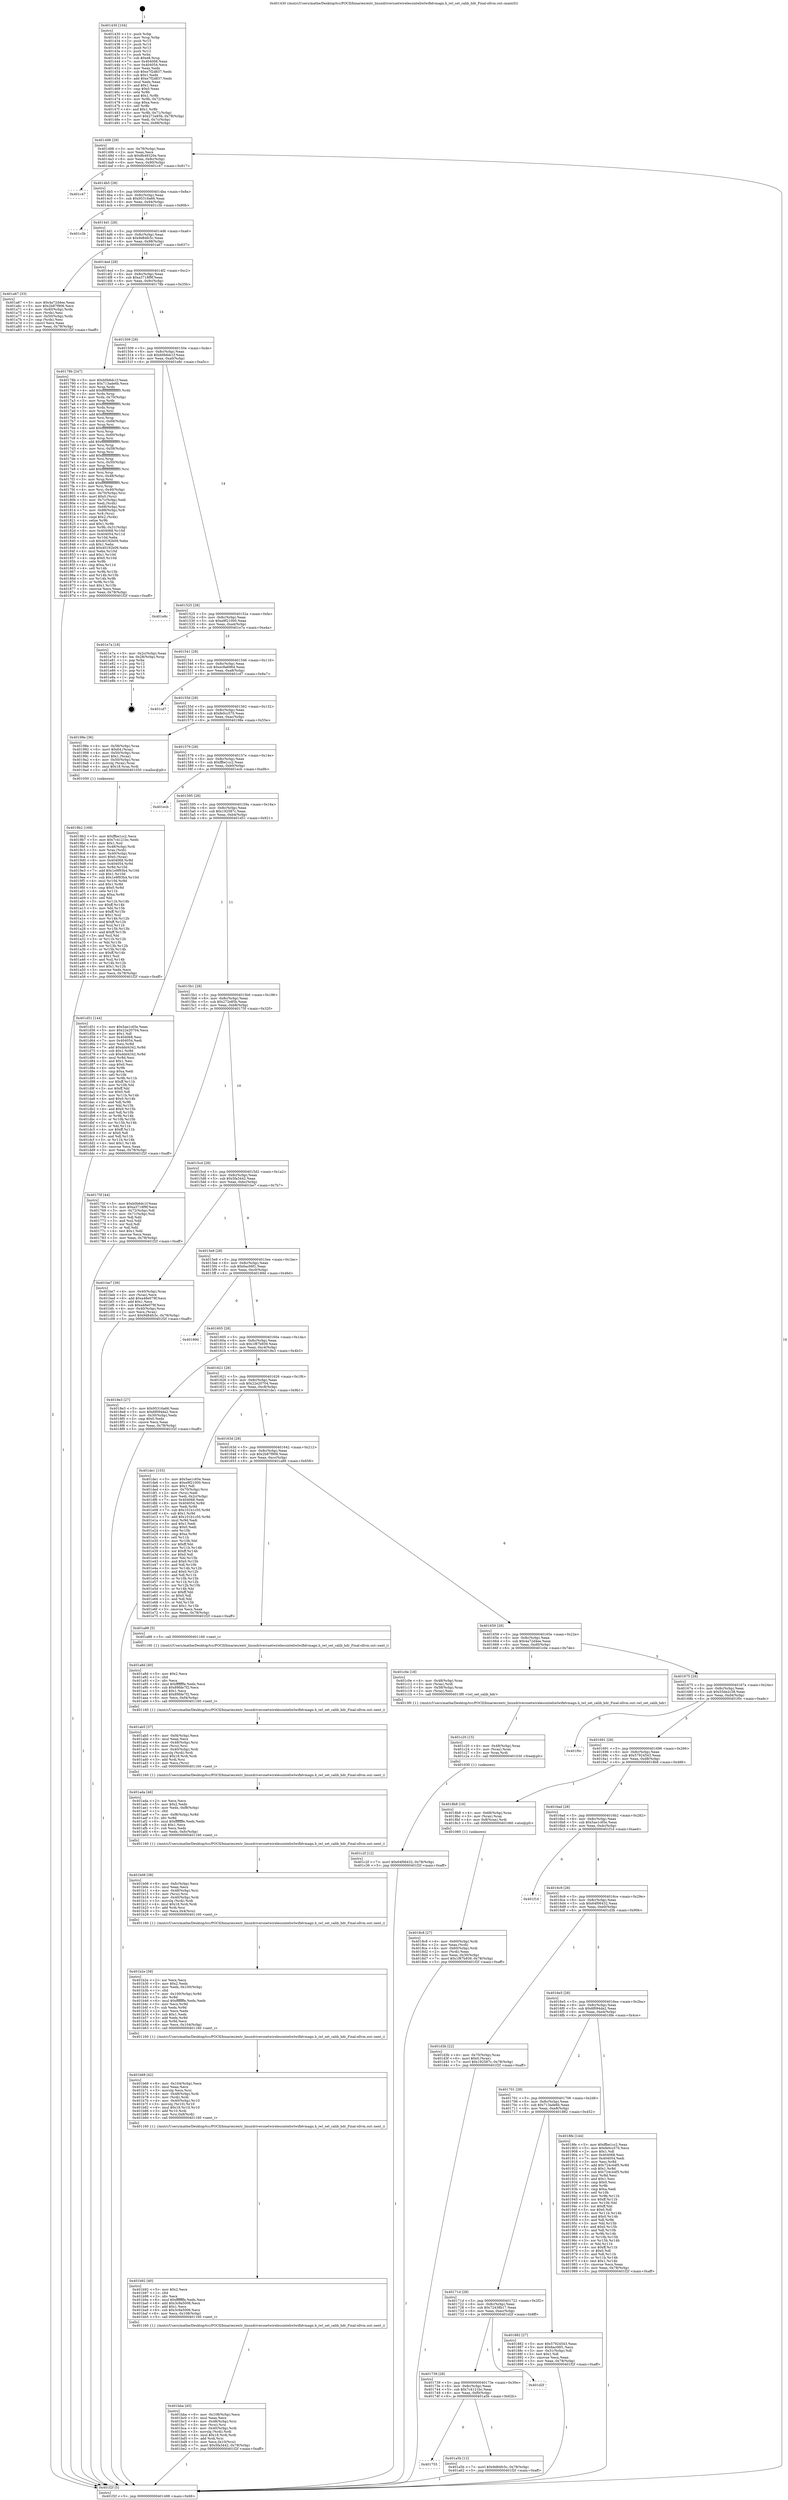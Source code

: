 digraph "0x401430" {
  label = "0x401430 (/mnt/c/Users/mathe/Desktop/tcc/POCII/binaries/extr_linuxdriversnetwirelessinteliwlwifidvmagn.h_iwl_set_calib_hdr_Final-ollvm.out::main(0))"
  labelloc = "t"
  node[shape=record]

  Entry [label="",width=0.3,height=0.3,shape=circle,fillcolor=black,style=filled]
  "0x401498" [label="{
     0x401498 [29]\l
     | [instrs]\l
     &nbsp;&nbsp;0x401498 \<+3\>: mov -0x78(%rbp),%eax\l
     &nbsp;&nbsp;0x40149b \<+2\>: mov %eax,%ecx\l
     &nbsp;&nbsp;0x40149d \<+6\>: sub $0x8b49320e,%ecx\l
     &nbsp;&nbsp;0x4014a3 \<+6\>: mov %eax,-0x8c(%rbp)\l
     &nbsp;&nbsp;0x4014a9 \<+6\>: mov %ecx,-0x90(%rbp)\l
     &nbsp;&nbsp;0x4014af \<+6\>: je 0000000000401c47 \<main+0x817\>\l
  }"]
  "0x401c47" [label="{
     0x401c47\l
  }", style=dashed]
  "0x4014b5" [label="{
     0x4014b5 [28]\l
     | [instrs]\l
     &nbsp;&nbsp;0x4014b5 \<+5\>: jmp 00000000004014ba \<main+0x8a\>\l
     &nbsp;&nbsp;0x4014ba \<+6\>: mov -0x8c(%rbp),%eax\l
     &nbsp;&nbsp;0x4014c0 \<+5\>: sub $0x95316a66,%eax\l
     &nbsp;&nbsp;0x4014c5 \<+6\>: mov %eax,-0x94(%rbp)\l
     &nbsp;&nbsp;0x4014cb \<+6\>: je 0000000000401c3b \<main+0x80b\>\l
  }"]
  Exit [label="",width=0.3,height=0.3,shape=circle,fillcolor=black,style=filled,peripheries=2]
  "0x401c3b" [label="{
     0x401c3b\l
  }", style=dashed]
  "0x4014d1" [label="{
     0x4014d1 [28]\l
     | [instrs]\l
     &nbsp;&nbsp;0x4014d1 \<+5\>: jmp 00000000004014d6 \<main+0xa6\>\l
     &nbsp;&nbsp;0x4014d6 \<+6\>: mov -0x8c(%rbp),%eax\l
     &nbsp;&nbsp;0x4014dc \<+5\>: sub $0x9d84fc5c,%eax\l
     &nbsp;&nbsp;0x4014e1 \<+6\>: mov %eax,-0x98(%rbp)\l
     &nbsp;&nbsp;0x4014e7 \<+6\>: je 0000000000401a67 \<main+0x637\>\l
  }"]
  "0x401c2f" [label="{
     0x401c2f [12]\l
     | [instrs]\l
     &nbsp;&nbsp;0x401c2f \<+7\>: movl $0x64f06432,-0x78(%rbp)\l
     &nbsp;&nbsp;0x401c36 \<+5\>: jmp 0000000000401f2f \<main+0xaff\>\l
  }"]
  "0x401a67" [label="{
     0x401a67 [33]\l
     | [instrs]\l
     &nbsp;&nbsp;0x401a67 \<+5\>: mov $0x4a72d4ee,%eax\l
     &nbsp;&nbsp;0x401a6c \<+5\>: mov $0x2b87f906,%ecx\l
     &nbsp;&nbsp;0x401a71 \<+4\>: mov -0x40(%rbp),%rdx\l
     &nbsp;&nbsp;0x401a75 \<+2\>: mov (%rdx),%esi\l
     &nbsp;&nbsp;0x401a77 \<+4\>: mov -0x50(%rbp),%rdx\l
     &nbsp;&nbsp;0x401a7b \<+2\>: cmp (%rdx),%esi\l
     &nbsp;&nbsp;0x401a7d \<+3\>: cmovl %ecx,%eax\l
     &nbsp;&nbsp;0x401a80 \<+3\>: mov %eax,-0x78(%rbp)\l
     &nbsp;&nbsp;0x401a83 \<+5\>: jmp 0000000000401f2f \<main+0xaff\>\l
  }"]
  "0x4014ed" [label="{
     0x4014ed [28]\l
     | [instrs]\l
     &nbsp;&nbsp;0x4014ed \<+5\>: jmp 00000000004014f2 \<main+0xc2\>\l
     &nbsp;&nbsp;0x4014f2 \<+6\>: mov -0x8c(%rbp),%eax\l
     &nbsp;&nbsp;0x4014f8 \<+5\>: sub $0xa3718f9f,%eax\l
     &nbsp;&nbsp;0x4014fd \<+6\>: mov %eax,-0x9c(%rbp)\l
     &nbsp;&nbsp;0x401503 \<+6\>: je 000000000040178b \<main+0x35b\>\l
  }"]
  "0x401c20" [label="{
     0x401c20 [15]\l
     | [instrs]\l
     &nbsp;&nbsp;0x401c20 \<+4\>: mov -0x48(%rbp),%rax\l
     &nbsp;&nbsp;0x401c24 \<+3\>: mov (%rax),%rax\l
     &nbsp;&nbsp;0x401c27 \<+3\>: mov %rax,%rdi\l
     &nbsp;&nbsp;0x401c2a \<+5\>: call 0000000000401030 \<free@plt\>\l
     | [calls]\l
     &nbsp;&nbsp;0x401030 \{1\} (unknown)\l
  }"]
  "0x40178b" [label="{
     0x40178b [247]\l
     | [instrs]\l
     &nbsp;&nbsp;0x40178b \<+5\>: mov $0xb0b6dc1f,%eax\l
     &nbsp;&nbsp;0x401790 \<+5\>: mov $0x713ade6b,%ecx\l
     &nbsp;&nbsp;0x401795 \<+3\>: mov %rsp,%rdx\l
     &nbsp;&nbsp;0x401798 \<+4\>: add $0xfffffffffffffff0,%rdx\l
     &nbsp;&nbsp;0x40179c \<+3\>: mov %rdx,%rsp\l
     &nbsp;&nbsp;0x40179f \<+4\>: mov %rdx,-0x70(%rbp)\l
     &nbsp;&nbsp;0x4017a3 \<+3\>: mov %rsp,%rdx\l
     &nbsp;&nbsp;0x4017a6 \<+4\>: add $0xfffffffffffffff0,%rdx\l
     &nbsp;&nbsp;0x4017aa \<+3\>: mov %rdx,%rsp\l
     &nbsp;&nbsp;0x4017ad \<+3\>: mov %rsp,%rsi\l
     &nbsp;&nbsp;0x4017b0 \<+4\>: add $0xfffffffffffffff0,%rsi\l
     &nbsp;&nbsp;0x4017b4 \<+3\>: mov %rsi,%rsp\l
     &nbsp;&nbsp;0x4017b7 \<+4\>: mov %rsi,-0x68(%rbp)\l
     &nbsp;&nbsp;0x4017bb \<+3\>: mov %rsp,%rsi\l
     &nbsp;&nbsp;0x4017be \<+4\>: add $0xfffffffffffffff0,%rsi\l
     &nbsp;&nbsp;0x4017c2 \<+3\>: mov %rsi,%rsp\l
     &nbsp;&nbsp;0x4017c5 \<+4\>: mov %rsi,-0x60(%rbp)\l
     &nbsp;&nbsp;0x4017c9 \<+3\>: mov %rsp,%rsi\l
     &nbsp;&nbsp;0x4017cc \<+4\>: add $0xfffffffffffffff0,%rsi\l
     &nbsp;&nbsp;0x4017d0 \<+3\>: mov %rsi,%rsp\l
     &nbsp;&nbsp;0x4017d3 \<+4\>: mov %rsi,-0x58(%rbp)\l
     &nbsp;&nbsp;0x4017d7 \<+3\>: mov %rsp,%rsi\l
     &nbsp;&nbsp;0x4017da \<+4\>: add $0xfffffffffffffff0,%rsi\l
     &nbsp;&nbsp;0x4017de \<+3\>: mov %rsi,%rsp\l
     &nbsp;&nbsp;0x4017e1 \<+4\>: mov %rsi,-0x50(%rbp)\l
     &nbsp;&nbsp;0x4017e5 \<+3\>: mov %rsp,%rsi\l
     &nbsp;&nbsp;0x4017e8 \<+4\>: add $0xfffffffffffffff0,%rsi\l
     &nbsp;&nbsp;0x4017ec \<+3\>: mov %rsi,%rsp\l
     &nbsp;&nbsp;0x4017ef \<+4\>: mov %rsi,-0x48(%rbp)\l
     &nbsp;&nbsp;0x4017f3 \<+3\>: mov %rsp,%rsi\l
     &nbsp;&nbsp;0x4017f6 \<+4\>: add $0xfffffffffffffff0,%rsi\l
     &nbsp;&nbsp;0x4017fa \<+3\>: mov %rsi,%rsp\l
     &nbsp;&nbsp;0x4017fd \<+4\>: mov %rsi,-0x40(%rbp)\l
     &nbsp;&nbsp;0x401801 \<+4\>: mov -0x70(%rbp),%rsi\l
     &nbsp;&nbsp;0x401805 \<+6\>: movl $0x0,(%rsi)\l
     &nbsp;&nbsp;0x40180b \<+3\>: mov -0x7c(%rbp),%edi\l
     &nbsp;&nbsp;0x40180e \<+2\>: mov %edi,(%rdx)\l
     &nbsp;&nbsp;0x401810 \<+4\>: mov -0x68(%rbp),%rsi\l
     &nbsp;&nbsp;0x401814 \<+7\>: mov -0x88(%rbp),%r8\l
     &nbsp;&nbsp;0x40181b \<+3\>: mov %r8,(%rsi)\l
     &nbsp;&nbsp;0x40181e \<+3\>: cmpl $0x2,(%rdx)\l
     &nbsp;&nbsp;0x401821 \<+4\>: setne %r9b\l
     &nbsp;&nbsp;0x401825 \<+4\>: and $0x1,%r9b\l
     &nbsp;&nbsp;0x401829 \<+4\>: mov %r9b,-0x31(%rbp)\l
     &nbsp;&nbsp;0x40182d \<+8\>: mov 0x404068,%r10d\l
     &nbsp;&nbsp;0x401835 \<+8\>: mov 0x404054,%r11d\l
     &nbsp;&nbsp;0x40183d \<+3\>: mov %r10d,%ebx\l
     &nbsp;&nbsp;0x401840 \<+6\>: sub $0x40192b09,%ebx\l
     &nbsp;&nbsp;0x401846 \<+3\>: sub $0x1,%ebx\l
     &nbsp;&nbsp;0x401849 \<+6\>: add $0x40192b09,%ebx\l
     &nbsp;&nbsp;0x40184f \<+4\>: imul %ebx,%r10d\l
     &nbsp;&nbsp;0x401853 \<+4\>: and $0x1,%r10d\l
     &nbsp;&nbsp;0x401857 \<+4\>: cmp $0x0,%r10d\l
     &nbsp;&nbsp;0x40185b \<+4\>: sete %r9b\l
     &nbsp;&nbsp;0x40185f \<+4\>: cmp $0xa,%r11d\l
     &nbsp;&nbsp;0x401863 \<+4\>: setl %r14b\l
     &nbsp;&nbsp;0x401867 \<+3\>: mov %r9b,%r15b\l
     &nbsp;&nbsp;0x40186a \<+3\>: and %r14b,%r15b\l
     &nbsp;&nbsp;0x40186d \<+3\>: xor %r14b,%r9b\l
     &nbsp;&nbsp;0x401870 \<+3\>: or %r9b,%r15b\l
     &nbsp;&nbsp;0x401873 \<+4\>: test $0x1,%r15b\l
     &nbsp;&nbsp;0x401877 \<+3\>: cmovne %ecx,%eax\l
     &nbsp;&nbsp;0x40187a \<+3\>: mov %eax,-0x78(%rbp)\l
     &nbsp;&nbsp;0x40187d \<+5\>: jmp 0000000000401f2f \<main+0xaff\>\l
  }"]
  "0x401509" [label="{
     0x401509 [28]\l
     | [instrs]\l
     &nbsp;&nbsp;0x401509 \<+5\>: jmp 000000000040150e \<main+0xde\>\l
     &nbsp;&nbsp;0x40150e \<+6\>: mov -0x8c(%rbp),%eax\l
     &nbsp;&nbsp;0x401514 \<+5\>: sub $0xb0b6dc1f,%eax\l
     &nbsp;&nbsp;0x401519 \<+6\>: mov %eax,-0xa0(%rbp)\l
     &nbsp;&nbsp;0x40151f \<+6\>: je 0000000000401e8c \<main+0xa5c\>\l
  }"]
  "0x401bba" [label="{
     0x401bba [45]\l
     | [instrs]\l
     &nbsp;&nbsp;0x401bba \<+6\>: mov -0x108(%rbp),%ecx\l
     &nbsp;&nbsp;0x401bc0 \<+3\>: imul %eax,%ecx\l
     &nbsp;&nbsp;0x401bc3 \<+4\>: mov -0x48(%rbp),%rsi\l
     &nbsp;&nbsp;0x401bc7 \<+3\>: mov (%rsi),%rsi\l
     &nbsp;&nbsp;0x401bca \<+4\>: mov -0x40(%rbp),%rdi\l
     &nbsp;&nbsp;0x401bce \<+3\>: movslq (%rdi),%rdi\l
     &nbsp;&nbsp;0x401bd1 \<+4\>: imul $0x18,%rdi,%rdi\l
     &nbsp;&nbsp;0x401bd5 \<+3\>: add %rdi,%rsi\l
     &nbsp;&nbsp;0x401bd8 \<+3\>: mov %ecx,0x10(%rsi)\l
     &nbsp;&nbsp;0x401bdb \<+7\>: movl $0x5fa3442,-0x78(%rbp)\l
     &nbsp;&nbsp;0x401be2 \<+5\>: jmp 0000000000401f2f \<main+0xaff\>\l
  }"]
  "0x401e8c" [label="{
     0x401e8c\l
  }", style=dashed]
  "0x401525" [label="{
     0x401525 [28]\l
     | [instrs]\l
     &nbsp;&nbsp;0x401525 \<+5\>: jmp 000000000040152a \<main+0xfa\>\l
     &nbsp;&nbsp;0x40152a \<+6\>: mov -0x8c(%rbp),%eax\l
     &nbsp;&nbsp;0x401530 \<+5\>: sub $0xe9f21000,%eax\l
     &nbsp;&nbsp;0x401535 \<+6\>: mov %eax,-0xa4(%rbp)\l
     &nbsp;&nbsp;0x40153b \<+6\>: je 0000000000401e7a \<main+0xa4a\>\l
  }"]
  "0x401b92" [label="{
     0x401b92 [40]\l
     | [instrs]\l
     &nbsp;&nbsp;0x401b92 \<+5\>: mov $0x2,%ecx\l
     &nbsp;&nbsp;0x401b97 \<+1\>: cltd\l
     &nbsp;&nbsp;0x401b98 \<+2\>: idiv %ecx\l
     &nbsp;&nbsp;0x401b9a \<+6\>: imul $0xfffffffe,%edx,%ecx\l
     &nbsp;&nbsp;0x401ba0 \<+6\>: add $0x3c9a5006,%ecx\l
     &nbsp;&nbsp;0x401ba6 \<+3\>: add $0x1,%ecx\l
     &nbsp;&nbsp;0x401ba9 \<+6\>: sub $0x3c9a5006,%ecx\l
     &nbsp;&nbsp;0x401baf \<+6\>: mov %ecx,-0x108(%rbp)\l
     &nbsp;&nbsp;0x401bb5 \<+5\>: call 0000000000401160 \<next_i\>\l
     | [calls]\l
     &nbsp;&nbsp;0x401160 \{1\} (/mnt/c/Users/mathe/Desktop/tcc/POCII/binaries/extr_linuxdriversnetwirelessinteliwlwifidvmagn.h_iwl_set_calib_hdr_Final-ollvm.out::next_i)\l
  }"]
  "0x401e7a" [label="{
     0x401e7a [18]\l
     | [instrs]\l
     &nbsp;&nbsp;0x401e7a \<+3\>: mov -0x2c(%rbp),%eax\l
     &nbsp;&nbsp;0x401e7d \<+4\>: lea -0x28(%rbp),%rsp\l
     &nbsp;&nbsp;0x401e81 \<+1\>: pop %rbx\l
     &nbsp;&nbsp;0x401e82 \<+2\>: pop %r12\l
     &nbsp;&nbsp;0x401e84 \<+2\>: pop %r13\l
     &nbsp;&nbsp;0x401e86 \<+2\>: pop %r14\l
     &nbsp;&nbsp;0x401e88 \<+2\>: pop %r15\l
     &nbsp;&nbsp;0x401e8a \<+1\>: pop %rbp\l
     &nbsp;&nbsp;0x401e8b \<+1\>: ret\l
  }"]
  "0x401541" [label="{
     0x401541 [28]\l
     | [instrs]\l
     &nbsp;&nbsp;0x401541 \<+5\>: jmp 0000000000401546 \<main+0x116\>\l
     &nbsp;&nbsp;0x401546 \<+6\>: mov -0x8c(%rbp),%eax\l
     &nbsp;&nbsp;0x40154c \<+5\>: sub $0xec9a6964,%eax\l
     &nbsp;&nbsp;0x401551 \<+6\>: mov %eax,-0xa8(%rbp)\l
     &nbsp;&nbsp;0x401557 \<+6\>: je 0000000000401cd7 \<main+0x8a7\>\l
  }"]
  "0x401b68" [label="{
     0x401b68 [42]\l
     | [instrs]\l
     &nbsp;&nbsp;0x401b68 \<+6\>: mov -0x104(%rbp),%ecx\l
     &nbsp;&nbsp;0x401b6e \<+3\>: imul %eax,%ecx\l
     &nbsp;&nbsp;0x401b71 \<+3\>: movslq %ecx,%rsi\l
     &nbsp;&nbsp;0x401b74 \<+4\>: mov -0x48(%rbp),%rdi\l
     &nbsp;&nbsp;0x401b78 \<+3\>: mov (%rdi),%rdi\l
     &nbsp;&nbsp;0x401b7b \<+4\>: mov -0x40(%rbp),%r10\l
     &nbsp;&nbsp;0x401b7f \<+3\>: movslq (%r10),%r10\l
     &nbsp;&nbsp;0x401b82 \<+4\>: imul $0x18,%r10,%r10\l
     &nbsp;&nbsp;0x401b86 \<+3\>: add %r10,%rdi\l
     &nbsp;&nbsp;0x401b89 \<+4\>: mov %rsi,0x8(%rdi)\l
     &nbsp;&nbsp;0x401b8d \<+5\>: call 0000000000401160 \<next_i\>\l
     | [calls]\l
     &nbsp;&nbsp;0x401160 \{1\} (/mnt/c/Users/mathe/Desktop/tcc/POCII/binaries/extr_linuxdriversnetwirelessinteliwlwifidvmagn.h_iwl_set_calib_hdr_Final-ollvm.out::next_i)\l
  }"]
  "0x401cd7" [label="{
     0x401cd7\l
  }", style=dashed]
  "0x40155d" [label="{
     0x40155d [28]\l
     | [instrs]\l
     &nbsp;&nbsp;0x40155d \<+5\>: jmp 0000000000401562 \<main+0x132\>\l
     &nbsp;&nbsp;0x401562 \<+6\>: mov -0x8c(%rbp),%eax\l
     &nbsp;&nbsp;0x401568 \<+5\>: sub $0xfe0cc570,%eax\l
     &nbsp;&nbsp;0x40156d \<+6\>: mov %eax,-0xac(%rbp)\l
     &nbsp;&nbsp;0x401573 \<+6\>: je 000000000040198e \<main+0x55e\>\l
  }"]
  "0x401b2e" [label="{
     0x401b2e [58]\l
     | [instrs]\l
     &nbsp;&nbsp;0x401b2e \<+2\>: xor %ecx,%ecx\l
     &nbsp;&nbsp;0x401b30 \<+5\>: mov $0x2,%edx\l
     &nbsp;&nbsp;0x401b35 \<+6\>: mov %edx,-0x100(%rbp)\l
     &nbsp;&nbsp;0x401b3b \<+1\>: cltd\l
     &nbsp;&nbsp;0x401b3c \<+7\>: mov -0x100(%rbp),%r8d\l
     &nbsp;&nbsp;0x401b43 \<+3\>: idiv %r8d\l
     &nbsp;&nbsp;0x401b46 \<+6\>: imul $0xfffffffe,%edx,%edx\l
     &nbsp;&nbsp;0x401b4c \<+3\>: mov %ecx,%r9d\l
     &nbsp;&nbsp;0x401b4f \<+3\>: sub %edx,%r9d\l
     &nbsp;&nbsp;0x401b52 \<+2\>: mov %ecx,%edx\l
     &nbsp;&nbsp;0x401b54 \<+3\>: sub $0x1,%edx\l
     &nbsp;&nbsp;0x401b57 \<+3\>: add %edx,%r9d\l
     &nbsp;&nbsp;0x401b5a \<+3\>: sub %r9d,%ecx\l
     &nbsp;&nbsp;0x401b5d \<+6\>: mov %ecx,-0x104(%rbp)\l
     &nbsp;&nbsp;0x401b63 \<+5\>: call 0000000000401160 \<next_i\>\l
     | [calls]\l
     &nbsp;&nbsp;0x401160 \{1\} (/mnt/c/Users/mathe/Desktop/tcc/POCII/binaries/extr_linuxdriversnetwirelessinteliwlwifidvmagn.h_iwl_set_calib_hdr_Final-ollvm.out::next_i)\l
  }"]
  "0x40198e" [label="{
     0x40198e [36]\l
     | [instrs]\l
     &nbsp;&nbsp;0x40198e \<+4\>: mov -0x58(%rbp),%rax\l
     &nbsp;&nbsp;0x401992 \<+6\>: movl $0x64,(%rax)\l
     &nbsp;&nbsp;0x401998 \<+4\>: mov -0x50(%rbp),%rax\l
     &nbsp;&nbsp;0x40199c \<+6\>: movl $0x1,(%rax)\l
     &nbsp;&nbsp;0x4019a2 \<+4\>: mov -0x50(%rbp),%rax\l
     &nbsp;&nbsp;0x4019a6 \<+3\>: movslq (%rax),%rax\l
     &nbsp;&nbsp;0x4019a9 \<+4\>: imul $0x18,%rax,%rdi\l
     &nbsp;&nbsp;0x4019ad \<+5\>: call 0000000000401050 \<malloc@plt\>\l
     | [calls]\l
     &nbsp;&nbsp;0x401050 \{1\} (unknown)\l
  }"]
  "0x401579" [label="{
     0x401579 [28]\l
     | [instrs]\l
     &nbsp;&nbsp;0x401579 \<+5\>: jmp 000000000040157e \<main+0x14e\>\l
     &nbsp;&nbsp;0x40157e \<+6\>: mov -0x8c(%rbp),%eax\l
     &nbsp;&nbsp;0x401584 \<+5\>: sub $0xffbe1cc2,%eax\l
     &nbsp;&nbsp;0x401589 \<+6\>: mov %eax,-0xb0(%rbp)\l
     &nbsp;&nbsp;0x40158f \<+6\>: je 0000000000401ecb \<main+0xa9b\>\l
  }"]
  "0x401b08" [label="{
     0x401b08 [38]\l
     | [instrs]\l
     &nbsp;&nbsp;0x401b08 \<+6\>: mov -0xfc(%rbp),%ecx\l
     &nbsp;&nbsp;0x401b0e \<+3\>: imul %eax,%ecx\l
     &nbsp;&nbsp;0x401b11 \<+4\>: mov -0x48(%rbp),%rsi\l
     &nbsp;&nbsp;0x401b15 \<+3\>: mov (%rsi),%rsi\l
     &nbsp;&nbsp;0x401b18 \<+4\>: mov -0x40(%rbp),%rdi\l
     &nbsp;&nbsp;0x401b1c \<+3\>: movslq (%rdi),%rdi\l
     &nbsp;&nbsp;0x401b1f \<+4\>: imul $0x18,%rdi,%rdi\l
     &nbsp;&nbsp;0x401b23 \<+3\>: add %rdi,%rsi\l
     &nbsp;&nbsp;0x401b26 \<+3\>: mov %ecx,0x4(%rsi)\l
     &nbsp;&nbsp;0x401b29 \<+5\>: call 0000000000401160 \<next_i\>\l
     | [calls]\l
     &nbsp;&nbsp;0x401160 \{1\} (/mnt/c/Users/mathe/Desktop/tcc/POCII/binaries/extr_linuxdriversnetwirelessinteliwlwifidvmagn.h_iwl_set_calib_hdr_Final-ollvm.out::next_i)\l
  }"]
  "0x401ecb" [label="{
     0x401ecb\l
  }", style=dashed]
  "0x401595" [label="{
     0x401595 [28]\l
     | [instrs]\l
     &nbsp;&nbsp;0x401595 \<+5\>: jmp 000000000040159a \<main+0x16a\>\l
     &nbsp;&nbsp;0x40159a \<+6\>: mov -0x8c(%rbp),%eax\l
     &nbsp;&nbsp;0x4015a0 \<+5\>: sub $0x192587c,%eax\l
     &nbsp;&nbsp;0x4015a5 \<+6\>: mov %eax,-0xb4(%rbp)\l
     &nbsp;&nbsp;0x4015ab \<+6\>: je 0000000000401d51 \<main+0x921\>\l
  }"]
  "0x401ada" [label="{
     0x401ada [46]\l
     | [instrs]\l
     &nbsp;&nbsp;0x401ada \<+2\>: xor %ecx,%ecx\l
     &nbsp;&nbsp;0x401adc \<+5\>: mov $0x2,%edx\l
     &nbsp;&nbsp;0x401ae1 \<+6\>: mov %edx,-0xf8(%rbp)\l
     &nbsp;&nbsp;0x401ae7 \<+1\>: cltd\l
     &nbsp;&nbsp;0x401ae8 \<+7\>: mov -0xf8(%rbp),%r8d\l
     &nbsp;&nbsp;0x401aef \<+3\>: idiv %r8d\l
     &nbsp;&nbsp;0x401af2 \<+6\>: imul $0xfffffffe,%edx,%edx\l
     &nbsp;&nbsp;0x401af8 \<+3\>: sub $0x1,%ecx\l
     &nbsp;&nbsp;0x401afb \<+2\>: sub %ecx,%edx\l
     &nbsp;&nbsp;0x401afd \<+6\>: mov %edx,-0xfc(%rbp)\l
     &nbsp;&nbsp;0x401b03 \<+5\>: call 0000000000401160 \<next_i\>\l
     | [calls]\l
     &nbsp;&nbsp;0x401160 \{1\} (/mnt/c/Users/mathe/Desktop/tcc/POCII/binaries/extr_linuxdriversnetwirelessinteliwlwifidvmagn.h_iwl_set_calib_hdr_Final-ollvm.out::next_i)\l
  }"]
  "0x401d51" [label="{
     0x401d51 [144]\l
     | [instrs]\l
     &nbsp;&nbsp;0x401d51 \<+5\>: mov $0x5ae1c65e,%eax\l
     &nbsp;&nbsp;0x401d56 \<+5\>: mov $0x22e20704,%ecx\l
     &nbsp;&nbsp;0x401d5b \<+2\>: mov $0x1,%dl\l
     &nbsp;&nbsp;0x401d5d \<+7\>: mov 0x404068,%esi\l
     &nbsp;&nbsp;0x401d64 \<+7\>: mov 0x404054,%edi\l
     &nbsp;&nbsp;0x401d6b \<+3\>: mov %esi,%r8d\l
     &nbsp;&nbsp;0x401d6e \<+7\>: add $0xddd4342,%r8d\l
     &nbsp;&nbsp;0x401d75 \<+4\>: sub $0x1,%r8d\l
     &nbsp;&nbsp;0x401d79 \<+7\>: sub $0xddd4342,%r8d\l
     &nbsp;&nbsp;0x401d80 \<+4\>: imul %r8d,%esi\l
     &nbsp;&nbsp;0x401d84 \<+3\>: and $0x1,%esi\l
     &nbsp;&nbsp;0x401d87 \<+3\>: cmp $0x0,%esi\l
     &nbsp;&nbsp;0x401d8a \<+4\>: sete %r9b\l
     &nbsp;&nbsp;0x401d8e \<+3\>: cmp $0xa,%edi\l
     &nbsp;&nbsp;0x401d91 \<+4\>: setl %r10b\l
     &nbsp;&nbsp;0x401d95 \<+3\>: mov %r9b,%r11b\l
     &nbsp;&nbsp;0x401d98 \<+4\>: xor $0xff,%r11b\l
     &nbsp;&nbsp;0x401d9c \<+3\>: mov %r10b,%bl\l
     &nbsp;&nbsp;0x401d9f \<+3\>: xor $0xff,%bl\l
     &nbsp;&nbsp;0x401da2 \<+3\>: xor $0x0,%dl\l
     &nbsp;&nbsp;0x401da5 \<+3\>: mov %r11b,%r14b\l
     &nbsp;&nbsp;0x401da8 \<+4\>: and $0x0,%r14b\l
     &nbsp;&nbsp;0x401dac \<+3\>: and %dl,%r9b\l
     &nbsp;&nbsp;0x401daf \<+3\>: mov %bl,%r15b\l
     &nbsp;&nbsp;0x401db2 \<+4\>: and $0x0,%r15b\l
     &nbsp;&nbsp;0x401db6 \<+3\>: and %dl,%r10b\l
     &nbsp;&nbsp;0x401db9 \<+3\>: or %r9b,%r14b\l
     &nbsp;&nbsp;0x401dbc \<+3\>: or %r10b,%r15b\l
     &nbsp;&nbsp;0x401dbf \<+3\>: xor %r15b,%r14b\l
     &nbsp;&nbsp;0x401dc2 \<+3\>: or %bl,%r11b\l
     &nbsp;&nbsp;0x401dc5 \<+4\>: xor $0xff,%r11b\l
     &nbsp;&nbsp;0x401dc9 \<+3\>: or $0x0,%dl\l
     &nbsp;&nbsp;0x401dcc \<+3\>: and %dl,%r11b\l
     &nbsp;&nbsp;0x401dcf \<+3\>: or %r11b,%r14b\l
     &nbsp;&nbsp;0x401dd2 \<+4\>: test $0x1,%r14b\l
     &nbsp;&nbsp;0x401dd6 \<+3\>: cmovne %ecx,%eax\l
     &nbsp;&nbsp;0x401dd9 \<+3\>: mov %eax,-0x78(%rbp)\l
     &nbsp;&nbsp;0x401ddc \<+5\>: jmp 0000000000401f2f \<main+0xaff\>\l
  }"]
  "0x4015b1" [label="{
     0x4015b1 [28]\l
     | [instrs]\l
     &nbsp;&nbsp;0x4015b1 \<+5\>: jmp 00000000004015b6 \<main+0x186\>\l
     &nbsp;&nbsp;0x4015b6 \<+6\>: mov -0x8c(%rbp),%eax\l
     &nbsp;&nbsp;0x4015bc \<+5\>: sub $0x272e85b,%eax\l
     &nbsp;&nbsp;0x4015c1 \<+6\>: mov %eax,-0xb8(%rbp)\l
     &nbsp;&nbsp;0x4015c7 \<+6\>: je 000000000040175f \<main+0x32f\>\l
  }"]
  "0x401ab5" [label="{
     0x401ab5 [37]\l
     | [instrs]\l
     &nbsp;&nbsp;0x401ab5 \<+6\>: mov -0xf4(%rbp),%ecx\l
     &nbsp;&nbsp;0x401abb \<+3\>: imul %eax,%ecx\l
     &nbsp;&nbsp;0x401abe \<+4\>: mov -0x48(%rbp),%rsi\l
     &nbsp;&nbsp;0x401ac2 \<+3\>: mov (%rsi),%rsi\l
     &nbsp;&nbsp;0x401ac5 \<+4\>: mov -0x40(%rbp),%rdi\l
     &nbsp;&nbsp;0x401ac9 \<+3\>: movslq (%rdi),%rdi\l
     &nbsp;&nbsp;0x401acc \<+4\>: imul $0x18,%rdi,%rdi\l
     &nbsp;&nbsp;0x401ad0 \<+3\>: add %rdi,%rsi\l
     &nbsp;&nbsp;0x401ad3 \<+2\>: mov %ecx,(%rsi)\l
     &nbsp;&nbsp;0x401ad5 \<+5\>: call 0000000000401160 \<next_i\>\l
     | [calls]\l
     &nbsp;&nbsp;0x401160 \{1\} (/mnt/c/Users/mathe/Desktop/tcc/POCII/binaries/extr_linuxdriversnetwirelessinteliwlwifidvmagn.h_iwl_set_calib_hdr_Final-ollvm.out::next_i)\l
  }"]
  "0x40175f" [label="{
     0x40175f [44]\l
     | [instrs]\l
     &nbsp;&nbsp;0x40175f \<+5\>: mov $0xb0b6dc1f,%eax\l
     &nbsp;&nbsp;0x401764 \<+5\>: mov $0xa3718f9f,%ecx\l
     &nbsp;&nbsp;0x401769 \<+3\>: mov -0x72(%rbp),%dl\l
     &nbsp;&nbsp;0x40176c \<+4\>: mov -0x71(%rbp),%sil\l
     &nbsp;&nbsp;0x401770 \<+3\>: mov %dl,%dil\l
     &nbsp;&nbsp;0x401773 \<+3\>: and %sil,%dil\l
     &nbsp;&nbsp;0x401776 \<+3\>: xor %sil,%dl\l
     &nbsp;&nbsp;0x401779 \<+3\>: or %dl,%dil\l
     &nbsp;&nbsp;0x40177c \<+4\>: test $0x1,%dil\l
     &nbsp;&nbsp;0x401780 \<+3\>: cmovne %ecx,%eax\l
     &nbsp;&nbsp;0x401783 \<+3\>: mov %eax,-0x78(%rbp)\l
     &nbsp;&nbsp;0x401786 \<+5\>: jmp 0000000000401f2f \<main+0xaff\>\l
  }"]
  "0x4015cd" [label="{
     0x4015cd [28]\l
     | [instrs]\l
     &nbsp;&nbsp;0x4015cd \<+5\>: jmp 00000000004015d2 \<main+0x1a2\>\l
     &nbsp;&nbsp;0x4015d2 \<+6\>: mov -0x8c(%rbp),%eax\l
     &nbsp;&nbsp;0x4015d8 \<+5\>: sub $0x5fa3442,%eax\l
     &nbsp;&nbsp;0x4015dd \<+6\>: mov %eax,-0xbc(%rbp)\l
     &nbsp;&nbsp;0x4015e3 \<+6\>: je 0000000000401be7 \<main+0x7b7\>\l
  }"]
  "0x401f2f" [label="{
     0x401f2f [5]\l
     | [instrs]\l
     &nbsp;&nbsp;0x401f2f \<+5\>: jmp 0000000000401498 \<main+0x68\>\l
  }"]
  "0x401430" [label="{
     0x401430 [104]\l
     | [instrs]\l
     &nbsp;&nbsp;0x401430 \<+1\>: push %rbp\l
     &nbsp;&nbsp;0x401431 \<+3\>: mov %rsp,%rbp\l
     &nbsp;&nbsp;0x401434 \<+2\>: push %r15\l
     &nbsp;&nbsp;0x401436 \<+2\>: push %r14\l
     &nbsp;&nbsp;0x401438 \<+2\>: push %r13\l
     &nbsp;&nbsp;0x40143a \<+2\>: push %r12\l
     &nbsp;&nbsp;0x40143c \<+1\>: push %rbx\l
     &nbsp;&nbsp;0x40143d \<+7\>: sub $0xe8,%rsp\l
     &nbsp;&nbsp;0x401444 \<+7\>: mov 0x404068,%eax\l
     &nbsp;&nbsp;0x40144b \<+7\>: mov 0x404054,%ecx\l
     &nbsp;&nbsp;0x401452 \<+2\>: mov %eax,%edx\l
     &nbsp;&nbsp;0x401454 \<+6\>: sub $0xe7f2d837,%edx\l
     &nbsp;&nbsp;0x40145a \<+3\>: sub $0x1,%edx\l
     &nbsp;&nbsp;0x40145d \<+6\>: add $0xe7f2d837,%edx\l
     &nbsp;&nbsp;0x401463 \<+3\>: imul %edx,%eax\l
     &nbsp;&nbsp;0x401466 \<+3\>: and $0x1,%eax\l
     &nbsp;&nbsp;0x401469 \<+3\>: cmp $0x0,%eax\l
     &nbsp;&nbsp;0x40146c \<+4\>: sete %r8b\l
     &nbsp;&nbsp;0x401470 \<+4\>: and $0x1,%r8b\l
     &nbsp;&nbsp;0x401474 \<+4\>: mov %r8b,-0x72(%rbp)\l
     &nbsp;&nbsp;0x401478 \<+3\>: cmp $0xa,%ecx\l
     &nbsp;&nbsp;0x40147b \<+4\>: setl %r8b\l
     &nbsp;&nbsp;0x40147f \<+4\>: and $0x1,%r8b\l
     &nbsp;&nbsp;0x401483 \<+4\>: mov %r8b,-0x71(%rbp)\l
     &nbsp;&nbsp;0x401487 \<+7\>: movl $0x272e85b,-0x78(%rbp)\l
     &nbsp;&nbsp;0x40148e \<+3\>: mov %edi,-0x7c(%rbp)\l
     &nbsp;&nbsp;0x401491 \<+7\>: mov %rsi,-0x88(%rbp)\l
  }"]
  "0x401a8d" [label="{
     0x401a8d [40]\l
     | [instrs]\l
     &nbsp;&nbsp;0x401a8d \<+5\>: mov $0x2,%ecx\l
     &nbsp;&nbsp;0x401a92 \<+1\>: cltd\l
     &nbsp;&nbsp;0x401a93 \<+2\>: idiv %ecx\l
     &nbsp;&nbsp;0x401a95 \<+6\>: imul $0xfffffffe,%edx,%ecx\l
     &nbsp;&nbsp;0x401a9b \<+6\>: sub $0x89fde7f2,%ecx\l
     &nbsp;&nbsp;0x401aa1 \<+3\>: add $0x1,%ecx\l
     &nbsp;&nbsp;0x401aa4 \<+6\>: add $0x89fde7f2,%ecx\l
     &nbsp;&nbsp;0x401aaa \<+6\>: mov %ecx,-0xf4(%rbp)\l
     &nbsp;&nbsp;0x401ab0 \<+5\>: call 0000000000401160 \<next_i\>\l
     | [calls]\l
     &nbsp;&nbsp;0x401160 \{1\} (/mnt/c/Users/mathe/Desktop/tcc/POCII/binaries/extr_linuxdriversnetwirelessinteliwlwifidvmagn.h_iwl_set_calib_hdr_Final-ollvm.out::next_i)\l
  }"]
  "0x401755" [label="{
     0x401755\l
  }", style=dashed]
  "0x401be7" [label="{
     0x401be7 [39]\l
     | [instrs]\l
     &nbsp;&nbsp;0x401be7 \<+4\>: mov -0x40(%rbp),%rax\l
     &nbsp;&nbsp;0x401beb \<+2\>: mov (%rax),%ecx\l
     &nbsp;&nbsp;0x401bed \<+6\>: add $0xa48e079f,%ecx\l
     &nbsp;&nbsp;0x401bf3 \<+3\>: add $0x1,%ecx\l
     &nbsp;&nbsp;0x401bf6 \<+6\>: sub $0xa48e079f,%ecx\l
     &nbsp;&nbsp;0x401bfc \<+4\>: mov -0x40(%rbp),%rax\l
     &nbsp;&nbsp;0x401c00 \<+2\>: mov %ecx,(%rax)\l
     &nbsp;&nbsp;0x401c02 \<+7\>: movl $0x9d84fc5c,-0x78(%rbp)\l
     &nbsp;&nbsp;0x401c09 \<+5\>: jmp 0000000000401f2f \<main+0xaff\>\l
  }"]
  "0x4015e9" [label="{
     0x4015e9 [28]\l
     | [instrs]\l
     &nbsp;&nbsp;0x4015e9 \<+5\>: jmp 00000000004015ee \<main+0x1be\>\l
     &nbsp;&nbsp;0x4015ee \<+6\>: mov -0x8c(%rbp),%eax\l
     &nbsp;&nbsp;0x4015f4 \<+5\>: sub $0x6ac06f1,%eax\l
     &nbsp;&nbsp;0x4015f9 \<+6\>: mov %eax,-0xc0(%rbp)\l
     &nbsp;&nbsp;0x4015ff \<+6\>: je 000000000040189d \<main+0x46d\>\l
  }"]
  "0x401a5b" [label="{
     0x401a5b [12]\l
     | [instrs]\l
     &nbsp;&nbsp;0x401a5b \<+7\>: movl $0x9d84fc5c,-0x78(%rbp)\l
     &nbsp;&nbsp;0x401a62 \<+5\>: jmp 0000000000401f2f \<main+0xaff\>\l
  }"]
  "0x40189d" [label="{
     0x40189d\l
  }", style=dashed]
  "0x401605" [label="{
     0x401605 [28]\l
     | [instrs]\l
     &nbsp;&nbsp;0x401605 \<+5\>: jmp 000000000040160a \<main+0x1da\>\l
     &nbsp;&nbsp;0x40160a \<+6\>: mov -0x8c(%rbp),%eax\l
     &nbsp;&nbsp;0x401610 \<+5\>: sub $0x1f87b939,%eax\l
     &nbsp;&nbsp;0x401615 \<+6\>: mov %eax,-0xc4(%rbp)\l
     &nbsp;&nbsp;0x40161b \<+6\>: je 00000000004018e3 \<main+0x4b3\>\l
  }"]
  "0x401739" [label="{
     0x401739 [28]\l
     | [instrs]\l
     &nbsp;&nbsp;0x401739 \<+5\>: jmp 000000000040173e \<main+0x30e\>\l
     &nbsp;&nbsp;0x40173e \<+6\>: mov -0x8c(%rbp),%eax\l
     &nbsp;&nbsp;0x401744 \<+5\>: sub $0x7c4121bc,%eax\l
     &nbsp;&nbsp;0x401749 \<+6\>: mov %eax,-0xf0(%rbp)\l
     &nbsp;&nbsp;0x40174f \<+6\>: je 0000000000401a5b \<main+0x62b\>\l
  }"]
  "0x4018e3" [label="{
     0x4018e3 [27]\l
     | [instrs]\l
     &nbsp;&nbsp;0x4018e3 \<+5\>: mov $0x95316a66,%eax\l
     &nbsp;&nbsp;0x4018e8 \<+5\>: mov $0x6f094da2,%ecx\l
     &nbsp;&nbsp;0x4018ed \<+3\>: mov -0x30(%rbp),%edx\l
     &nbsp;&nbsp;0x4018f0 \<+3\>: cmp $0x0,%edx\l
     &nbsp;&nbsp;0x4018f3 \<+3\>: cmove %ecx,%eax\l
     &nbsp;&nbsp;0x4018f6 \<+3\>: mov %eax,-0x78(%rbp)\l
     &nbsp;&nbsp;0x4018f9 \<+5\>: jmp 0000000000401f2f \<main+0xaff\>\l
  }"]
  "0x401621" [label="{
     0x401621 [28]\l
     | [instrs]\l
     &nbsp;&nbsp;0x401621 \<+5\>: jmp 0000000000401626 \<main+0x1f6\>\l
     &nbsp;&nbsp;0x401626 \<+6\>: mov -0x8c(%rbp),%eax\l
     &nbsp;&nbsp;0x40162c \<+5\>: sub $0x22e20704,%eax\l
     &nbsp;&nbsp;0x401631 \<+6\>: mov %eax,-0xc8(%rbp)\l
     &nbsp;&nbsp;0x401637 \<+6\>: je 0000000000401de1 \<main+0x9b1\>\l
  }"]
  "0x401d2f" [label="{
     0x401d2f\l
  }", style=dashed]
  "0x401de1" [label="{
     0x401de1 [153]\l
     | [instrs]\l
     &nbsp;&nbsp;0x401de1 \<+5\>: mov $0x5ae1c65e,%eax\l
     &nbsp;&nbsp;0x401de6 \<+5\>: mov $0xe9f21000,%ecx\l
     &nbsp;&nbsp;0x401deb \<+2\>: mov $0x1,%dl\l
     &nbsp;&nbsp;0x401ded \<+4\>: mov -0x70(%rbp),%rsi\l
     &nbsp;&nbsp;0x401df1 \<+2\>: mov (%rsi),%edi\l
     &nbsp;&nbsp;0x401df3 \<+3\>: mov %edi,-0x2c(%rbp)\l
     &nbsp;&nbsp;0x401df6 \<+7\>: mov 0x404068,%edi\l
     &nbsp;&nbsp;0x401dfd \<+8\>: mov 0x404054,%r8d\l
     &nbsp;&nbsp;0x401e05 \<+3\>: mov %edi,%r9d\l
     &nbsp;&nbsp;0x401e08 \<+7\>: sub $0x101b1c50,%r9d\l
     &nbsp;&nbsp;0x401e0f \<+4\>: sub $0x1,%r9d\l
     &nbsp;&nbsp;0x401e13 \<+7\>: add $0x101b1c50,%r9d\l
     &nbsp;&nbsp;0x401e1a \<+4\>: imul %r9d,%edi\l
     &nbsp;&nbsp;0x401e1e \<+3\>: and $0x1,%edi\l
     &nbsp;&nbsp;0x401e21 \<+3\>: cmp $0x0,%edi\l
     &nbsp;&nbsp;0x401e24 \<+4\>: sete %r10b\l
     &nbsp;&nbsp;0x401e28 \<+4\>: cmp $0xa,%r8d\l
     &nbsp;&nbsp;0x401e2c \<+4\>: setl %r11b\l
     &nbsp;&nbsp;0x401e30 \<+3\>: mov %r10b,%bl\l
     &nbsp;&nbsp;0x401e33 \<+3\>: xor $0xff,%bl\l
     &nbsp;&nbsp;0x401e36 \<+3\>: mov %r11b,%r14b\l
     &nbsp;&nbsp;0x401e39 \<+4\>: xor $0xff,%r14b\l
     &nbsp;&nbsp;0x401e3d \<+3\>: xor $0x0,%dl\l
     &nbsp;&nbsp;0x401e40 \<+3\>: mov %bl,%r15b\l
     &nbsp;&nbsp;0x401e43 \<+4\>: and $0x0,%r15b\l
     &nbsp;&nbsp;0x401e47 \<+3\>: and %dl,%r10b\l
     &nbsp;&nbsp;0x401e4a \<+3\>: mov %r14b,%r12b\l
     &nbsp;&nbsp;0x401e4d \<+4\>: and $0x0,%r12b\l
     &nbsp;&nbsp;0x401e51 \<+3\>: and %dl,%r11b\l
     &nbsp;&nbsp;0x401e54 \<+3\>: or %r10b,%r15b\l
     &nbsp;&nbsp;0x401e57 \<+3\>: or %r11b,%r12b\l
     &nbsp;&nbsp;0x401e5a \<+3\>: xor %r12b,%r15b\l
     &nbsp;&nbsp;0x401e5d \<+3\>: or %r14b,%bl\l
     &nbsp;&nbsp;0x401e60 \<+3\>: xor $0xff,%bl\l
     &nbsp;&nbsp;0x401e63 \<+3\>: or $0x0,%dl\l
     &nbsp;&nbsp;0x401e66 \<+2\>: and %dl,%bl\l
     &nbsp;&nbsp;0x401e68 \<+3\>: or %bl,%r15b\l
     &nbsp;&nbsp;0x401e6b \<+4\>: test $0x1,%r15b\l
     &nbsp;&nbsp;0x401e6f \<+3\>: cmovne %ecx,%eax\l
     &nbsp;&nbsp;0x401e72 \<+3\>: mov %eax,-0x78(%rbp)\l
     &nbsp;&nbsp;0x401e75 \<+5\>: jmp 0000000000401f2f \<main+0xaff\>\l
  }"]
  "0x40163d" [label="{
     0x40163d [28]\l
     | [instrs]\l
     &nbsp;&nbsp;0x40163d \<+5\>: jmp 0000000000401642 \<main+0x212\>\l
     &nbsp;&nbsp;0x401642 \<+6\>: mov -0x8c(%rbp),%eax\l
     &nbsp;&nbsp;0x401648 \<+5\>: sub $0x2b87f906,%eax\l
     &nbsp;&nbsp;0x40164d \<+6\>: mov %eax,-0xcc(%rbp)\l
     &nbsp;&nbsp;0x401653 \<+6\>: je 0000000000401a88 \<main+0x658\>\l
  }"]
  "0x4019b2" [label="{
     0x4019b2 [169]\l
     | [instrs]\l
     &nbsp;&nbsp;0x4019b2 \<+5\>: mov $0xffbe1cc2,%ecx\l
     &nbsp;&nbsp;0x4019b7 \<+5\>: mov $0x7c4121bc,%edx\l
     &nbsp;&nbsp;0x4019bc \<+3\>: mov $0x1,%sil\l
     &nbsp;&nbsp;0x4019bf \<+4\>: mov -0x48(%rbp),%rdi\l
     &nbsp;&nbsp;0x4019c3 \<+3\>: mov %rax,(%rdi)\l
     &nbsp;&nbsp;0x4019c6 \<+4\>: mov -0x40(%rbp),%rax\l
     &nbsp;&nbsp;0x4019ca \<+6\>: movl $0x0,(%rax)\l
     &nbsp;&nbsp;0x4019d0 \<+8\>: mov 0x404068,%r8d\l
     &nbsp;&nbsp;0x4019d8 \<+8\>: mov 0x404054,%r9d\l
     &nbsp;&nbsp;0x4019e0 \<+3\>: mov %r8d,%r10d\l
     &nbsp;&nbsp;0x4019e3 \<+7\>: add $0x1e9f93b4,%r10d\l
     &nbsp;&nbsp;0x4019ea \<+4\>: sub $0x1,%r10d\l
     &nbsp;&nbsp;0x4019ee \<+7\>: sub $0x1e9f93b4,%r10d\l
     &nbsp;&nbsp;0x4019f5 \<+4\>: imul %r10d,%r8d\l
     &nbsp;&nbsp;0x4019f9 \<+4\>: and $0x1,%r8d\l
     &nbsp;&nbsp;0x4019fd \<+4\>: cmp $0x0,%r8d\l
     &nbsp;&nbsp;0x401a01 \<+4\>: sete %r11b\l
     &nbsp;&nbsp;0x401a05 \<+4\>: cmp $0xa,%r9d\l
     &nbsp;&nbsp;0x401a09 \<+3\>: setl %bl\l
     &nbsp;&nbsp;0x401a0c \<+3\>: mov %r11b,%r14b\l
     &nbsp;&nbsp;0x401a0f \<+4\>: xor $0xff,%r14b\l
     &nbsp;&nbsp;0x401a13 \<+3\>: mov %bl,%r15b\l
     &nbsp;&nbsp;0x401a16 \<+4\>: xor $0xff,%r15b\l
     &nbsp;&nbsp;0x401a1a \<+4\>: xor $0x1,%sil\l
     &nbsp;&nbsp;0x401a1e \<+3\>: mov %r14b,%r12b\l
     &nbsp;&nbsp;0x401a21 \<+4\>: and $0xff,%r12b\l
     &nbsp;&nbsp;0x401a25 \<+3\>: and %sil,%r11b\l
     &nbsp;&nbsp;0x401a28 \<+3\>: mov %r15b,%r13b\l
     &nbsp;&nbsp;0x401a2b \<+4\>: and $0xff,%r13b\l
     &nbsp;&nbsp;0x401a2f \<+3\>: and %sil,%bl\l
     &nbsp;&nbsp;0x401a32 \<+3\>: or %r11b,%r12b\l
     &nbsp;&nbsp;0x401a35 \<+3\>: or %bl,%r13b\l
     &nbsp;&nbsp;0x401a38 \<+3\>: xor %r13b,%r12b\l
     &nbsp;&nbsp;0x401a3b \<+3\>: or %r15b,%r14b\l
     &nbsp;&nbsp;0x401a3e \<+4\>: xor $0xff,%r14b\l
     &nbsp;&nbsp;0x401a42 \<+4\>: or $0x1,%sil\l
     &nbsp;&nbsp;0x401a46 \<+3\>: and %sil,%r14b\l
     &nbsp;&nbsp;0x401a49 \<+3\>: or %r14b,%r12b\l
     &nbsp;&nbsp;0x401a4c \<+4\>: test $0x1,%r12b\l
     &nbsp;&nbsp;0x401a50 \<+3\>: cmovne %edx,%ecx\l
     &nbsp;&nbsp;0x401a53 \<+3\>: mov %ecx,-0x78(%rbp)\l
     &nbsp;&nbsp;0x401a56 \<+5\>: jmp 0000000000401f2f \<main+0xaff\>\l
  }"]
  "0x401a88" [label="{
     0x401a88 [5]\l
     | [instrs]\l
     &nbsp;&nbsp;0x401a88 \<+5\>: call 0000000000401160 \<next_i\>\l
     | [calls]\l
     &nbsp;&nbsp;0x401160 \{1\} (/mnt/c/Users/mathe/Desktop/tcc/POCII/binaries/extr_linuxdriversnetwirelessinteliwlwifidvmagn.h_iwl_set_calib_hdr_Final-ollvm.out::next_i)\l
  }"]
  "0x401659" [label="{
     0x401659 [28]\l
     | [instrs]\l
     &nbsp;&nbsp;0x401659 \<+5\>: jmp 000000000040165e \<main+0x22e\>\l
     &nbsp;&nbsp;0x40165e \<+6\>: mov -0x8c(%rbp),%eax\l
     &nbsp;&nbsp;0x401664 \<+5\>: sub $0x4a72d4ee,%eax\l
     &nbsp;&nbsp;0x401669 \<+6\>: mov %eax,-0xd0(%rbp)\l
     &nbsp;&nbsp;0x40166f \<+6\>: je 0000000000401c0e \<main+0x7de\>\l
  }"]
  "0x4018c8" [label="{
     0x4018c8 [27]\l
     | [instrs]\l
     &nbsp;&nbsp;0x4018c8 \<+4\>: mov -0x60(%rbp),%rdi\l
     &nbsp;&nbsp;0x4018cc \<+2\>: mov %eax,(%rdi)\l
     &nbsp;&nbsp;0x4018ce \<+4\>: mov -0x60(%rbp),%rdi\l
     &nbsp;&nbsp;0x4018d2 \<+2\>: mov (%rdi),%eax\l
     &nbsp;&nbsp;0x4018d4 \<+3\>: mov %eax,-0x30(%rbp)\l
     &nbsp;&nbsp;0x4018d7 \<+7\>: movl $0x1f87b939,-0x78(%rbp)\l
     &nbsp;&nbsp;0x4018de \<+5\>: jmp 0000000000401f2f \<main+0xaff\>\l
  }"]
  "0x401c0e" [label="{
     0x401c0e [18]\l
     | [instrs]\l
     &nbsp;&nbsp;0x401c0e \<+4\>: mov -0x48(%rbp),%rax\l
     &nbsp;&nbsp;0x401c12 \<+3\>: mov (%rax),%rdi\l
     &nbsp;&nbsp;0x401c15 \<+4\>: mov -0x58(%rbp),%rax\l
     &nbsp;&nbsp;0x401c19 \<+2\>: mov (%rax),%esi\l
     &nbsp;&nbsp;0x401c1b \<+5\>: call 00000000004013f0 \<iwl_set_calib_hdr\>\l
     | [calls]\l
     &nbsp;&nbsp;0x4013f0 \{1\} (/mnt/c/Users/mathe/Desktop/tcc/POCII/binaries/extr_linuxdriversnetwirelessinteliwlwifidvmagn.h_iwl_set_calib_hdr_Final-ollvm.out::iwl_set_calib_hdr)\l
  }"]
  "0x401675" [label="{
     0x401675 [28]\l
     | [instrs]\l
     &nbsp;&nbsp;0x401675 \<+5\>: jmp 000000000040167a \<main+0x24a\>\l
     &nbsp;&nbsp;0x40167a \<+6\>: mov -0x8c(%rbp),%eax\l
     &nbsp;&nbsp;0x401680 \<+5\>: sub $0x55de2c38,%eax\l
     &nbsp;&nbsp;0x401685 \<+6\>: mov %eax,-0xd4(%rbp)\l
     &nbsp;&nbsp;0x40168b \<+6\>: je 0000000000401f0c \<main+0xadc\>\l
  }"]
  "0x40171d" [label="{
     0x40171d [28]\l
     | [instrs]\l
     &nbsp;&nbsp;0x40171d \<+5\>: jmp 0000000000401722 \<main+0x2f2\>\l
     &nbsp;&nbsp;0x401722 \<+6\>: mov -0x8c(%rbp),%eax\l
     &nbsp;&nbsp;0x401728 \<+5\>: sub $0x72438b17,%eax\l
     &nbsp;&nbsp;0x40172d \<+6\>: mov %eax,-0xec(%rbp)\l
     &nbsp;&nbsp;0x401733 \<+6\>: je 0000000000401d2f \<main+0x8ff\>\l
  }"]
  "0x401f0c" [label="{
     0x401f0c\l
  }", style=dashed]
  "0x401691" [label="{
     0x401691 [28]\l
     | [instrs]\l
     &nbsp;&nbsp;0x401691 \<+5\>: jmp 0000000000401696 \<main+0x266\>\l
     &nbsp;&nbsp;0x401696 \<+6\>: mov -0x8c(%rbp),%eax\l
     &nbsp;&nbsp;0x40169c \<+5\>: sub $0x57924543,%eax\l
     &nbsp;&nbsp;0x4016a1 \<+6\>: mov %eax,-0xd8(%rbp)\l
     &nbsp;&nbsp;0x4016a7 \<+6\>: je 00000000004018b8 \<main+0x488\>\l
  }"]
  "0x401882" [label="{
     0x401882 [27]\l
     | [instrs]\l
     &nbsp;&nbsp;0x401882 \<+5\>: mov $0x57924543,%eax\l
     &nbsp;&nbsp;0x401887 \<+5\>: mov $0x6ac06f1,%ecx\l
     &nbsp;&nbsp;0x40188c \<+3\>: mov -0x31(%rbp),%dl\l
     &nbsp;&nbsp;0x40188f \<+3\>: test $0x1,%dl\l
     &nbsp;&nbsp;0x401892 \<+3\>: cmovne %ecx,%eax\l
     &nbsp;&nbsp;0x401895 \<+3\>: mov %eax,-0x78(%rbp)\l
     &nbsp;&nbsp;0x401898 \<+5\>: jmp 0000000000401f2f \<main+0xaff\>\l
  }"]
  "0x4018b8" [label="{
     0x4018b8 [16]\l
     | [instrs]\l
     &nbsp;&nbsp;0x4018b8 \<+4\>: mov -0x68(%rbp),%rax\l
     &nbsp;&nbsp;0x4018bc \<+3\>: mov (%rax),%rax\l
     &nbsp;&nbsp;0x4018bf \<+4\>: mov 0x8(%rax),%rdi\l
     &nbsp;&nbsp;0x4018c3 \<+5\>: call 0000000000401060 \<atoi@plt\>\l
     | [calls]\l
     &nbsp;&nbsp;0x401060 \{1\} (unknown)\l
  }"]
  "0x4016ad" [label="{
     0x4016ad [28]\l
     | [instrs]\l
     &nbsp;&nbsp;0x4016ad \<+5\>: jmp 00000000004016b2 \<main+0x282\>\l
     &nbsp;&nbsp;0x4016b2 \<+6\>: mov -0x8c(%rbp),%eax\l
     &nbsp;&nbsp;0x4016b8 \<+5\>: sub $0x5ae1c65e,%eax\l
     &nbsp;&nbsp;0x4016bd \<+6\>: mov %eax,-0xdc(%rbp)\l
     &nbsp;&nbsp;0x4016c3 \<+6\>: je 0000000000401f1d \<main+0xaed\>\l
  }"]
  "0x401701" [label="{
     0x401701 [28]\l
     | [instrs]\l
     &nbsp;&nbsp;0x401701 \<+5\>: jmp 0000000000401706 \<main+0x2d6\>\l
     &nbsp;&nbsp;0x401706 \<+6\>: mov -0x8c(%rbp),%eax\l
     &nbsp;&nbsp;0x40170c \<+5\>: sub $0x713ade6b,%eax\l
     &nbsp;&nbsp;0x401711 \<+6\>: mov %eax,-0xe8(%rbp)\l
     &nbsp;&nbsp;0x401717 \<+6\>: je 0000000000401882 \<main+0x452\>\l
  }"]
  "0x401f1d" [label="{
     0x401f1d\l
  }", style=dashed]
  "0x4016c9" [label="{
     0x4016c9 [28]\l
     | [instrs]\l
     &nbsp;&nbsp;0x4016c9 \<+5\>: jmp 00000000004016ce \<main+0x29e\>\l
     &nbsp;&nbsp;0x4016ce \<+6\>: mov -0x8c(%rbp),%eax\l
     &nbsp;&nbsp;0x4016d4 \<+5\>: sub $0x64f06432,%eax\l
     &nbsp;&nbsp;0x4016d9 \<+6\>: mov %eax,-0xe0(%rbp)\l
     &nbsp;&nbsp;0x4016df \<+6\>: je 0000000000401d3b \<main+0x90b\>\l
  }"]
  "0x4018fe" [label="{
     0x4018fe [144]\l
     | [instrs]\l
     &nbsp;&nbsp;0x4018fe \<+5\>: mov $0xffbe1cc2,%eax\l
     &nbsp;&nbsp;0x401903 \<+5\>: mov $0xfe0cc570,%ecx\l
     &nbsp;&nbsp;0x401908 \<+2\>: mov $0x1,%dl\l
     &nbsp;&nbsp;0x40190a \<+7\>: mov 0x404068,%esi\l
     &nbsp;&nbsp;0x401911 \<+7\>: mov 0x404054,%edi\l
     &nbsp;&nbsp;0x401918 \<+3\>: mov %esi,%r8d\l
     &nbsp;&nbsp;0x40191b \<+7\>: add $0x724c44f5,%r8d\l
     &nbsp;&nbsp;0x401922 \<+4\>: sub $0x1,%r8d\l
     &nbsp;&nbsp;0x401926 \<+7\>: sub $0x724c44f5,%r8d\l
     &nbsp;&nbsp;0x40192d \<+4\>: imul %r8d,%esi\l
     &nbsp;&nbsp;0x401931 \<+3\>: and $0x1,%esi\l
     &nbsp;&nbsp;0x401934 \<+3\>: cmp $0x0,%esi\l
     &nbsp;&nbsp;0x401937 \<+4\>: sete %r9b\l
     &nbsp;&nbsp;0x40193b \<+3\>: cmp $0xa,%edi\l
     &nbsp;&nbsp;0x40193e \<+4\>: setl %r10b\l
     &nbsp;&nbsp;0x401942 \<+3\>: mov %r9b,%r11b\l
     &nbsp;&nbsp;0x401945 \<+4\>: xor $0xff,%r11b\l
     &nbsp;&nbsp;0x401949 \<+3\>: mov %r10b,%bl\l
     &nbsp;&nbsp;0x40194c \<+3\>: xor $0xff,%bl\l
     &nbsp;&nbsp;0x40194f \<+3\>: xor $0x0,%dl\l
     &nbsp;&nbsp;0x401952 \<+3\>: mov %r11b,%r14b\l
     &nbsp;&nbsp;0x401955 \<+4\>: and $0x0,%r14b\l
     &nbsp;&nbsp;0x401959 \<+3\>: and %dl,%r9b\l
     &nbsp;&nbsp;0x40195c \<+3\>: mov %bl,%r15b\l
     &nbsp;&nbsp;0x40195f \<+4\>: and $0x0,%r15b\l
     &nbsp;&nbsp;0x401963 \<+3\>: and %dl,%r10b\l
     &nbsp;&nbsp;0x401966 \<+3\>: or %r9b,%r14b\l
     &nbsp;&nbsp;0x401969 \<+3\>: or %r10b,%r15b\l
     &nbsp;&nbsp;0x40196c \<+3\>: xor %r15b,%r14b\l
     &nbsp;&nbsp;0x40196f \<+3\>: or %bl,%r11b\l
     &nbsp;&nbsp;0x401972 \<+4\>: xor $0xff,%r11b\l
     &nbsp;&nbsp;0x401976 \<+3\>: or $0x0,%dl\l
     &nbsp;&nbsp;0x401979 \<+3\>: and %dl,%r11b\l
     &nbsp;&nbsp;0x40197c \<+3\>: or %r11b,%r14b\l
     &nbsp;&nbsp;0x40197f \<+4\>: test $0x1,%r14b\l
     &nbsp;&nbsp;0x401983 \<+3\>: cmovne %ecx,%eax\l
     &nbsp;&nbsp;0x401986 \<+3\>: mov %eax,-0x78(%rbp)\l
     &nbsp;&nbsp;0x401989 \<+5\>: jmp 0000000000401f2f \<main+0xaff\>\l
  }"]
  "0x401d3b" [label="{
     0x401d3b [22]\l
     | [instrs]\l
     &nbsp;&nbsp;0x401d3b \<+4\>: mov -0x70(%rbp),%rax\l
     &nbsp;&nbsp;0x401d3f \<+6\>: movl $0x0,(%rax)\l
     &nbsp;&nbsp;0x401d45 \<+7\>: movl $0x192587c,-0x78(%rbp)\l
     &nbsp;&nbsp;0x401d4c \<+5\>: jmp 0000000000401f2f \<main+0xaff\>\l
  }"]
  "0x4016e5" [label="{
     0x4016e5 [28]\l
     | [instrs]\l
     &nbsp;&nbsp;0x4016e5 \<+5\>: jmp 00000000004016ea \<main+0x2ba\>\l
     &nbsp;&nbsp;0x4016ea \<+6\>: mov -0x8c(%rbp),%eax\l
     &nbsp;&nbsp;0x4016f0 \<+5\>: sub $0x6f094da2,%eax\l
     &nbsp;&nbsp;0x4016f5 \<+6\>: mov %eax,-0xe4(%rbp)\l
     &nbsp;&nbsp;0x4016fb \<+6\>: je 00000000004018fe \<main+0x4ce\>\l
  }"]
  Entry -> "0x401430" [label=" 1"]
  "0x401498" -> "0x401c47" [label=" 0"]
  "0x401498" -> "0x4014b5" [label=" 17"]
  "0x401e7a" -> Exit [label=" 1"]
  "0x4014b5" -> "0x401c3b" [label=" 0"]
  "0x4014b5" -> "0x4014d1" [label=" 17"]
  "0x401de1" -> "0x401f2f" [label=" 1"]
  "0x4014d1" -> "0x401a67" [label=" 2"]
  "0x4014d1" -> "0x4014ed" [label=" 15"]
  "0x401d51" -> "0x401f2f" [label=" 1"]
  "0x4014ed" -> "0x40178b" [label=" 1"]
  "0x4014ed" -> "0x401509" [label=" 14"]
  "0x401d3b" -> "0x401f2f" [label=" 1"]
  "0x401509" -> "0x401e8c" [label=" 0"]
  "0x401509" -> "0x401525" [label=" 14"]
  "0x401c2f" -> "0x401f2f" [label=" 1"]
  "0x401525" -> "0x401e7a" [label=" 1"]
  "0x401525" -> "0x401541" [label=" 13"]
  "0x401c20" -> "0x401c2f" [label=" 1"]
  "0x401541" -> "0x401cd7" [label=" 0"]
  "0x401541" -> "0x40155d" [label=" 13"]
  "0x401c0e" -> "0x401c20" [label=" 1"]
  "0x40155d" -> "0x40198e" [label=" 1"]
  "0x40155d" -> "0x401579" [label=" 12"]
  "0x401be7" -> "0x401f2f" [label=" 1"]
  "0x401579" -> "0x401ecb" [label=" 0"]
  "0x401579" -> "0x401595" [label=" 12"]
  "0x401bba" -> "0x401f2f" [label=" 1"]
  "0x401595" -> "0x401d51" [label=" 1"]
  "0x401595" -> "0x4015b1" [label=" 11"]
  "0x401b92" -> "0x401bba" [label=" 1"]
  "0x4015b1" -> "0x40175f" [label=" 1"]
  "0x4015b1" -> "0x4015cd" [label=" 10"]
  "0x40175f" -> "0x401f2f" [label=" 1"]
  "0x401430" -> "0x401498" [label=" 1"]
  "0x401f2f" -> "0x401498" [label=" 16"]
  "0x401b68" -> "0x401b92" [label=" 1"]
  "0x40178b" -> "0x401f2f" [label=" 1"]
  "0x401b2e" -> "0x401b68" [label=" 1"]
  "0x4015cd" -> "0x401be7" [label=" 1"]
  "0x4015cd" -> "0x4015e9" [label=" 9"]
  "0x401b08" -> "0x401b2e" [label=" 1"]
  "0x4015e9" -> "0x40189d" [label=" 0"]
  "0x4015e9" -> "0x401605" [label=" 9"]
  "0x401ada" -> "0x401b08" [label=" 1"]
  "0x401605" -> "0x4018e3" [label=" 1"]
  "0x401605" -> "0x401621" [label=" 8"]
  "0x401a8d" -> "0x401ab5" [label=" 1"]
  "0x401621" -> "0x401de1" [label=" 1"]
  "0x401621" -> "0x40163d" [label=" 7"]
  "0x401a88" -> "0x401a8d" [label=" 1"]
  "0x40163d" -> "0x401a88" [label=" 1"]
  "0x40163d" -> "0x401659" [label=" 6"]
  "0x401a5b" -> "0x401f2f" [label=" 1"]
  "0x401659" -> "0x401c0e" [label=" 1"]
  "0x401659" -> "0x401675" [label=" 5"]
  "0x401739" -> "0x401755" [label=" 0"]
  "0x401675" -> "0x401f0c" [label=" 0"]
  "0x401675" -> "0x401691" [label=" 5"]
  "0x401739" -> "0x401a5b" [label=" 1"]
  "0x401691" -> "0x4018b8" [label=" 1"]
  "0x401691" -> "0x4016ad" [label=" 4"]
  "0x401ab5" -> "0x401ada" [label=" 1"]
  "0x4016ad" -> "0x401f1d" [label=" 0"]
  "0x4016ad" -> "0x4016c9" [label=" 4"]
  "0x40171d" -> "0x401d2f" [label=" 0"]
  "0x4016c9" -> "0x401d3b" [label=" 1"]
  "0x4016c9" -> "0x4016e5" [label=" 3"]
  "0x401a67" -> "0x401f2f" [label=" 2"]
  "0x4016e5" -> "0x4018fe" [label=" 1"]
  "0x4016e5" -> "0x401701" [label=" 2"]
  "0x40171d" -> "0x401739" [label=" 1"]
  "0x401701" -> "0x401882" [label=" 1"]
  "0x401701" -> "0x40171d" [label=" 1"]
  "0x401882" -> "0x401f2f" [label=" 1"]
  "0x4018b8" -> "0x4018c8" [label=" 1"]
  "0x4018c8" -> "0x401f2f" [label=" 1"]
  "0x4018e3" -> "0x401f2f" [label=" 1"]
  "0x4018fe" -> "0x401f2f" [label=" 1"]
  "0x40198e" -> "0x4019b2" [label=" 1"]
  "0x4019b2" -> "0x401f2f" [label=" 1"]
}
